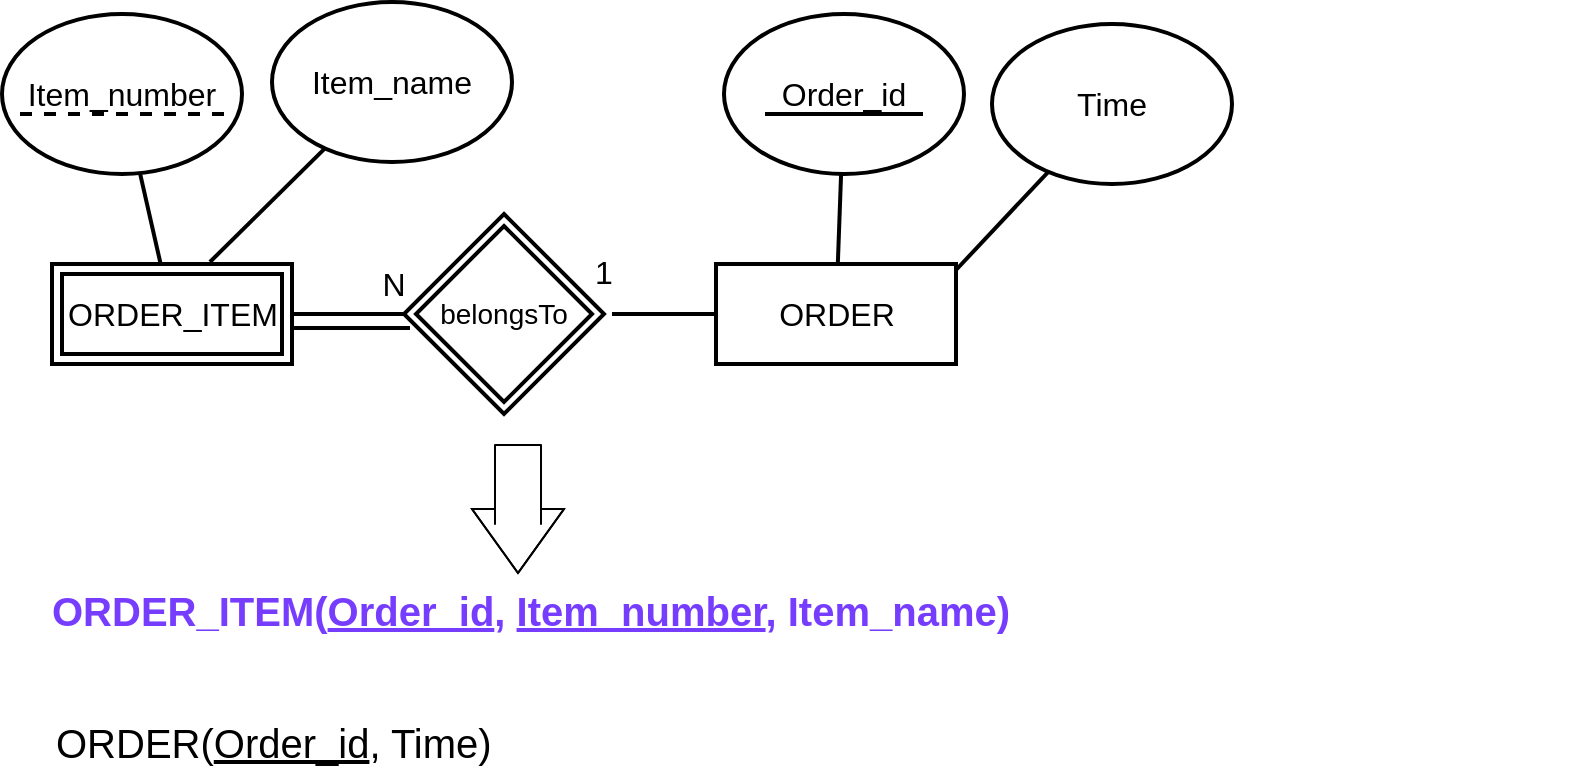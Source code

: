 <mxfile version="12.2.2" type="device" pages="1"><diagram name="Page-1" id="8378b5f6-a2b2-b727-a746-972ab9d02e00"><mxGraphModel dx="932" dy="590" grid="1" gridSize="10" guides="1" tooltips="1" connect="0" arrows="1" fold="1" page="1" pageScale="1.5" pageWidth="1169" pageHeight="827" background="#ffffff" math="0" shadow="0"><root><mxCell id="0"/><mxCell id="1" parent="0"/><mxCell id="K9ySdh9S0gaNSzd6LlQT-29" value="&lt;b style=&quot;font-size: 20px&quot;&gt;&lt;font color=&quot;#773dff&quot; style=&quot;font-size: 20px&quot;&gt;ORDER_ITEM(&lt;u&gt;Order_id&lt;/u&gt;,&amp;nbsp;&lt;span&gt;&lt;u&gt;Item_number&lt;/u&gt;&lt;/span&gt;, Item_name)&lt;/font&gt;&lt;/b&gt;" style="text;html=1;strokeColor=none;fillColor=none;align=left;verticalAlign=middle;whiteSpace=wrap;rounded=0;fontSize=19;" parent="1" vertex="1"><mxGeometry x="48" y="277" width="762" height="63" as="geometry"/></mxCell><mxCell id="K9ySdh9S0gaNSzd6LlQT-50" value="ORDER_ITEM" style="html=1;fillColor=none;fontSize=16;strokeWidth=2;" parent="1" vertex="1"><mxGeometry x="50" y="135" width="120" height="50" as="geometry"/></mxCell><mxCell id="K9ySdh9S0gaNSzd6LlQT-51" value="ORDER" style="html=1;fillColor=none;fontSize=16;strokeWidth=2;" parent="1" vertex="1"><mxGeometry x="382" y="135" width="120" height="50" as="geometry"/></mxCell><mxCell id="K9ySdh9S0gaNSzd6LlQT-52" value="" style="endArrow=none;html=1;exitX=1;exitY=0.5;exitDx=0;exitDy=0;endFill=0;strokeWidth=2;" parent="1" source="K9ySdh9S0gaNSzd6LlQT-50" edge="1"><mxGeometry width="50" height="50" relative="1" as="geometry"><mxPoint x="150.656" y="-31.042" as="sourcePoint"/><mxPoint x="226" y="160" as="targetPoint"/></mxGeometry></mxCell><mxCell id="K9ySdh9S0gaNSzd6LlQT-53" value="" style="endArrow=none;html=1;entryX=0;entryY=0.5;entryDx=0;entryDy=0;endFill=0;strokeWidth=2;" parent="1" target="K9ySdh9S0gaNSzd6LlQT-51" edge="1"><mxGeometry width="50" height="50" relative="1" as="geometry"><mxPoint x="330" y="160" as="sourcePoint"/><mxPoint x="236" y="170" as="targetPoint"/></mxGeometry></mxCell><mxCell id="K9ySdh9S0gaNSzd6LlQT-54" value="N" style="text;html=1;strokeColor=none;fillColor=none;align=center;verticalAlign=middle;whiteSpace=wrap;rounded=0;fontSize=16;" parent="1" vertex="1"><mxGeometry x="205.5" y="135" width="30" height="20" as="geometry"/></mxCell><mxCell id="K9ySdh9S0gaNSzd6LlQT-55" value="1" style="text;html=1;strokeColor=none;fillColor=none;align=center;verticalAlign=middle;whiteSpace=wrap;rounded=0;fontSize=16;" parent="1" vertex="1"><mxGeometry x="311" y="129" width="30" height="20" as="geometry"/></mxCell><mxCell id="K9ySdh9S0gaNSzd6LlQT-56" value="" style="endArrow=none;html=1;fontSize=16;exitX=1.008;exitY=0.64;exitDx=0;exitDy=0;exitPerimeter=0;entryX=0.03;entryY=0.57;entryDx=0;entryDy=0;entryPerimeter=0;strokeWidth=2;" parent="1" source="K9ySdh9S0gaNSzd6LlQT-50" edge="1"><mxGeometry width="50" height="50" relative="1" as="geometry"><mxPoint x="50" y="280" as="sourcePoint"/><mxPoint x="229" y="167" as="targetPoint"/></mxGeometry></mxCell><mxCell id="K9ySdh9S0gaNSzd6LlQT-57" value="Item_number" style="ellipse;whiteSpace=wrap;html=1;strokeWidth=2;fillColor=none;fontSize=16;" parent="1" vertex="1"><mxGeometry x="25" y="10" width="120" height="80" as="geometry"/></mxCell><mxCell id="K9ySdh9S0gaNSzd6LlQT-58" value="Order_id" style="ellipse;whiteSpace=wrap;html=1;strokeWidth=2;fillColor=none;fontSize=16;fontStyle=0" parent="1" vertex="1"><mxGeometry x="386" y="10" width="120" height="80" as="geometry"/></mxCell><mxCell id="K9ySdh9S0gaNSzd6LlQT-59" value="" style="endArrow=none;html=1;strokeWidth=2;fontSize=16;" parent="1" source="K9ySdh9S0gaNSzd6LlQT-51" target="K9ySdh9S0gaNSzd6LlQT-58" edge="1"><mxGeometry width="50" height="50" relative="1" as="geometry"><mxPoint x="10" y="280" as="sourcePoint"/><mxPoint x="60" y="230" as="targetPoint"/></mxGeometry></mxCell><mxCell id="K9ySdh9S0gaNSzd6LlQT-60" value="" style="endArrow=none;html=1;strokeWidth=2;fontSize=16;" parent="1" source="K9ySdh9S0gaNSzd6LlQT-50" target="K9ySdh9S0gaNSzd6LlQT-57" edge="1"><mxGeometry width="50" height="50" relative="1" as="geometry"><mxPoint x="472" y="145" as="sourcePoint"/><mxPoint x="511.765" y="95.294" as="targetPoint"/></mxGeometry></mxCell><mxCell id="K9ySdh9S0gaNSzd6LlQT-61" value="belongsTo" style="shape=rhombus;double=1;strokeWidth=2;fontSize=17;perimeter=rhombusPerimeter;whiteSpace=wrap;html=1;align=center;fontSize=14;fillColor=none;" parent="1" vertex="1"><mxGeometry x="226" y="110" width="100" height="100" as="geometry"/></mxCell><mxCell id="K9ySdh9S0gaNSzd6LlQT-62" value="" style="endArrow=none;dashed=1;html=1;strokeWidth=2;fontSize=16;entryX=1;entryY=0.625;entryDx=0;entryDy=0;entryPerimeter=0;" parent="1" edge="1"><mxGeometry width="50" height="50" relative="1" as="geometry"><mxPoint x="34" y="60" as="sourcePoint"/><mxPoint x="139" y="60" as="targetPoint"/></mxGeometry></mxCell><mxCell id="K9ySdh9S0gaNSzd6LlQT-63" value="" style="endArrow=none;html=1;strokeWidth=2;fontSize=16;" parent="1" edge="1"><mxGeometry width="50" height="50" relative="1" as="geometry"><mxPoint x="406.5" y="60" as="sourcePoint"/><mxPoint x="485.5" y="60" as="targetPoint"/></mxGeometry></mxCell><mxCell id="K9ySdh9S0gaNSzd6LlQT-64" value="" style="rounded=0;whiteSpace=wrap;html=1;strokeColor=#000000;strokeWidth=2;fillColor=none;gradientColor=none;fontSize=18;" parent="1" vertex="1"><mxGeometry x="55" y="140" width="110" height="40" as="geometry"/></mxCell><mxCell id="K9ySdh9S0gaNSzd6LlQT-65" value="Time" style="ellipse;whiteSpace=wrap;html=1;strokeWidth=2;fillColor=none;fontSize=16;fontStyle=0" parent="1" vertex="1"><mxGeometry x="520" y="15" width="120" height="80" as="geometry"/></mxCell><mxCell id="K9ySdh9S0gaNSzd6LlQT-66" value="" style="endArrow=none;html=1;strokeWidth=2;fontSize=16;exitX=1;exitY=0.06;exitDx=0;exitDy=0;exitPerimeter=0;" parent="1" source="K9ySdh9S0gaNSzd6LlQT-51" target="K9ySdh9S0gaNSzd6LlQT-65" edge="1"><mxGeometry width="50" height="50" relative="1" as="geometry"><mxPoint x="576.909" y="140" as="sourcePoint"/><mxPoint x="194" y="235" as="targetPoint"/></mxGeometry></mxCell><mxCell id="K9ySdh9S0gaNSzd6LlQT-68" value="Item_name" style="ellipse;whiteSpace=wrap;html=1;strokeWidth=2;fillColor=none;fontSize=16;" parent="1" vertex="1"><mxGeometry x="160" y="4" width="120" height="80" as="geometry"/></mxCell><mxCell id="K9ySdh9S0gaNSzd6LlQT-69" value="" style="endArrow=none;html=1;strokeWidth=2;fontSize=16;exitX=0.658;exitY=-0.02;exitDx=0;exitDy=0;exitPerimeter=0;" parent="1" source="K9ySdh9S0gaNSzd6LlQT-50" target="K9ySdh9S0gaNSzd6LlQT-68" edge="1"><mxGeometry width="50" height="50" relative="1" as="geometry"><mxPoint x="239.318" y="129" as="sourcePoint"/><mxPoint x="646.765" y="89.294" as="targetPoint"/></mxGeometry></mxCell><mxCell id="K9ySdh9S0gaNSzd6LlQT-74" value="" style="shape=flexArrow;endArrow=classic;html=1;fontSize=21;endWidth=22;endSize=10.33;width=23;" parent="1" edge="1"><mxGeometry width="50" height="50" relative="1" as="geometry"><mxPoint x="283" y="225" as="sourcePoint"/><mxPoint x="283" y="290" as="targetPoint"/><Array as="points"><mxPoint x="283" y="265"/></Array></mxGeometry></mxCell><mxCell id="K9ySdh9S0gaNSzd6LlQT-75" value="ORDER(&lt;u style=&quot;font-size: 20px;&quot;&gt;Order_id&lt;/u&gt;, Time)" style="text;html=1;strokeColor=none;fillColor=none;align=left;verticalAlign=middle;whiteSpace=wrap;rounded=0;fontSize=20;" parent="1" vertex="1"><mxGeometry x="50" y="357" width="460" height="33" as="geometry"/></mxCell></root></mxGraphModel></diagram></mxfile>